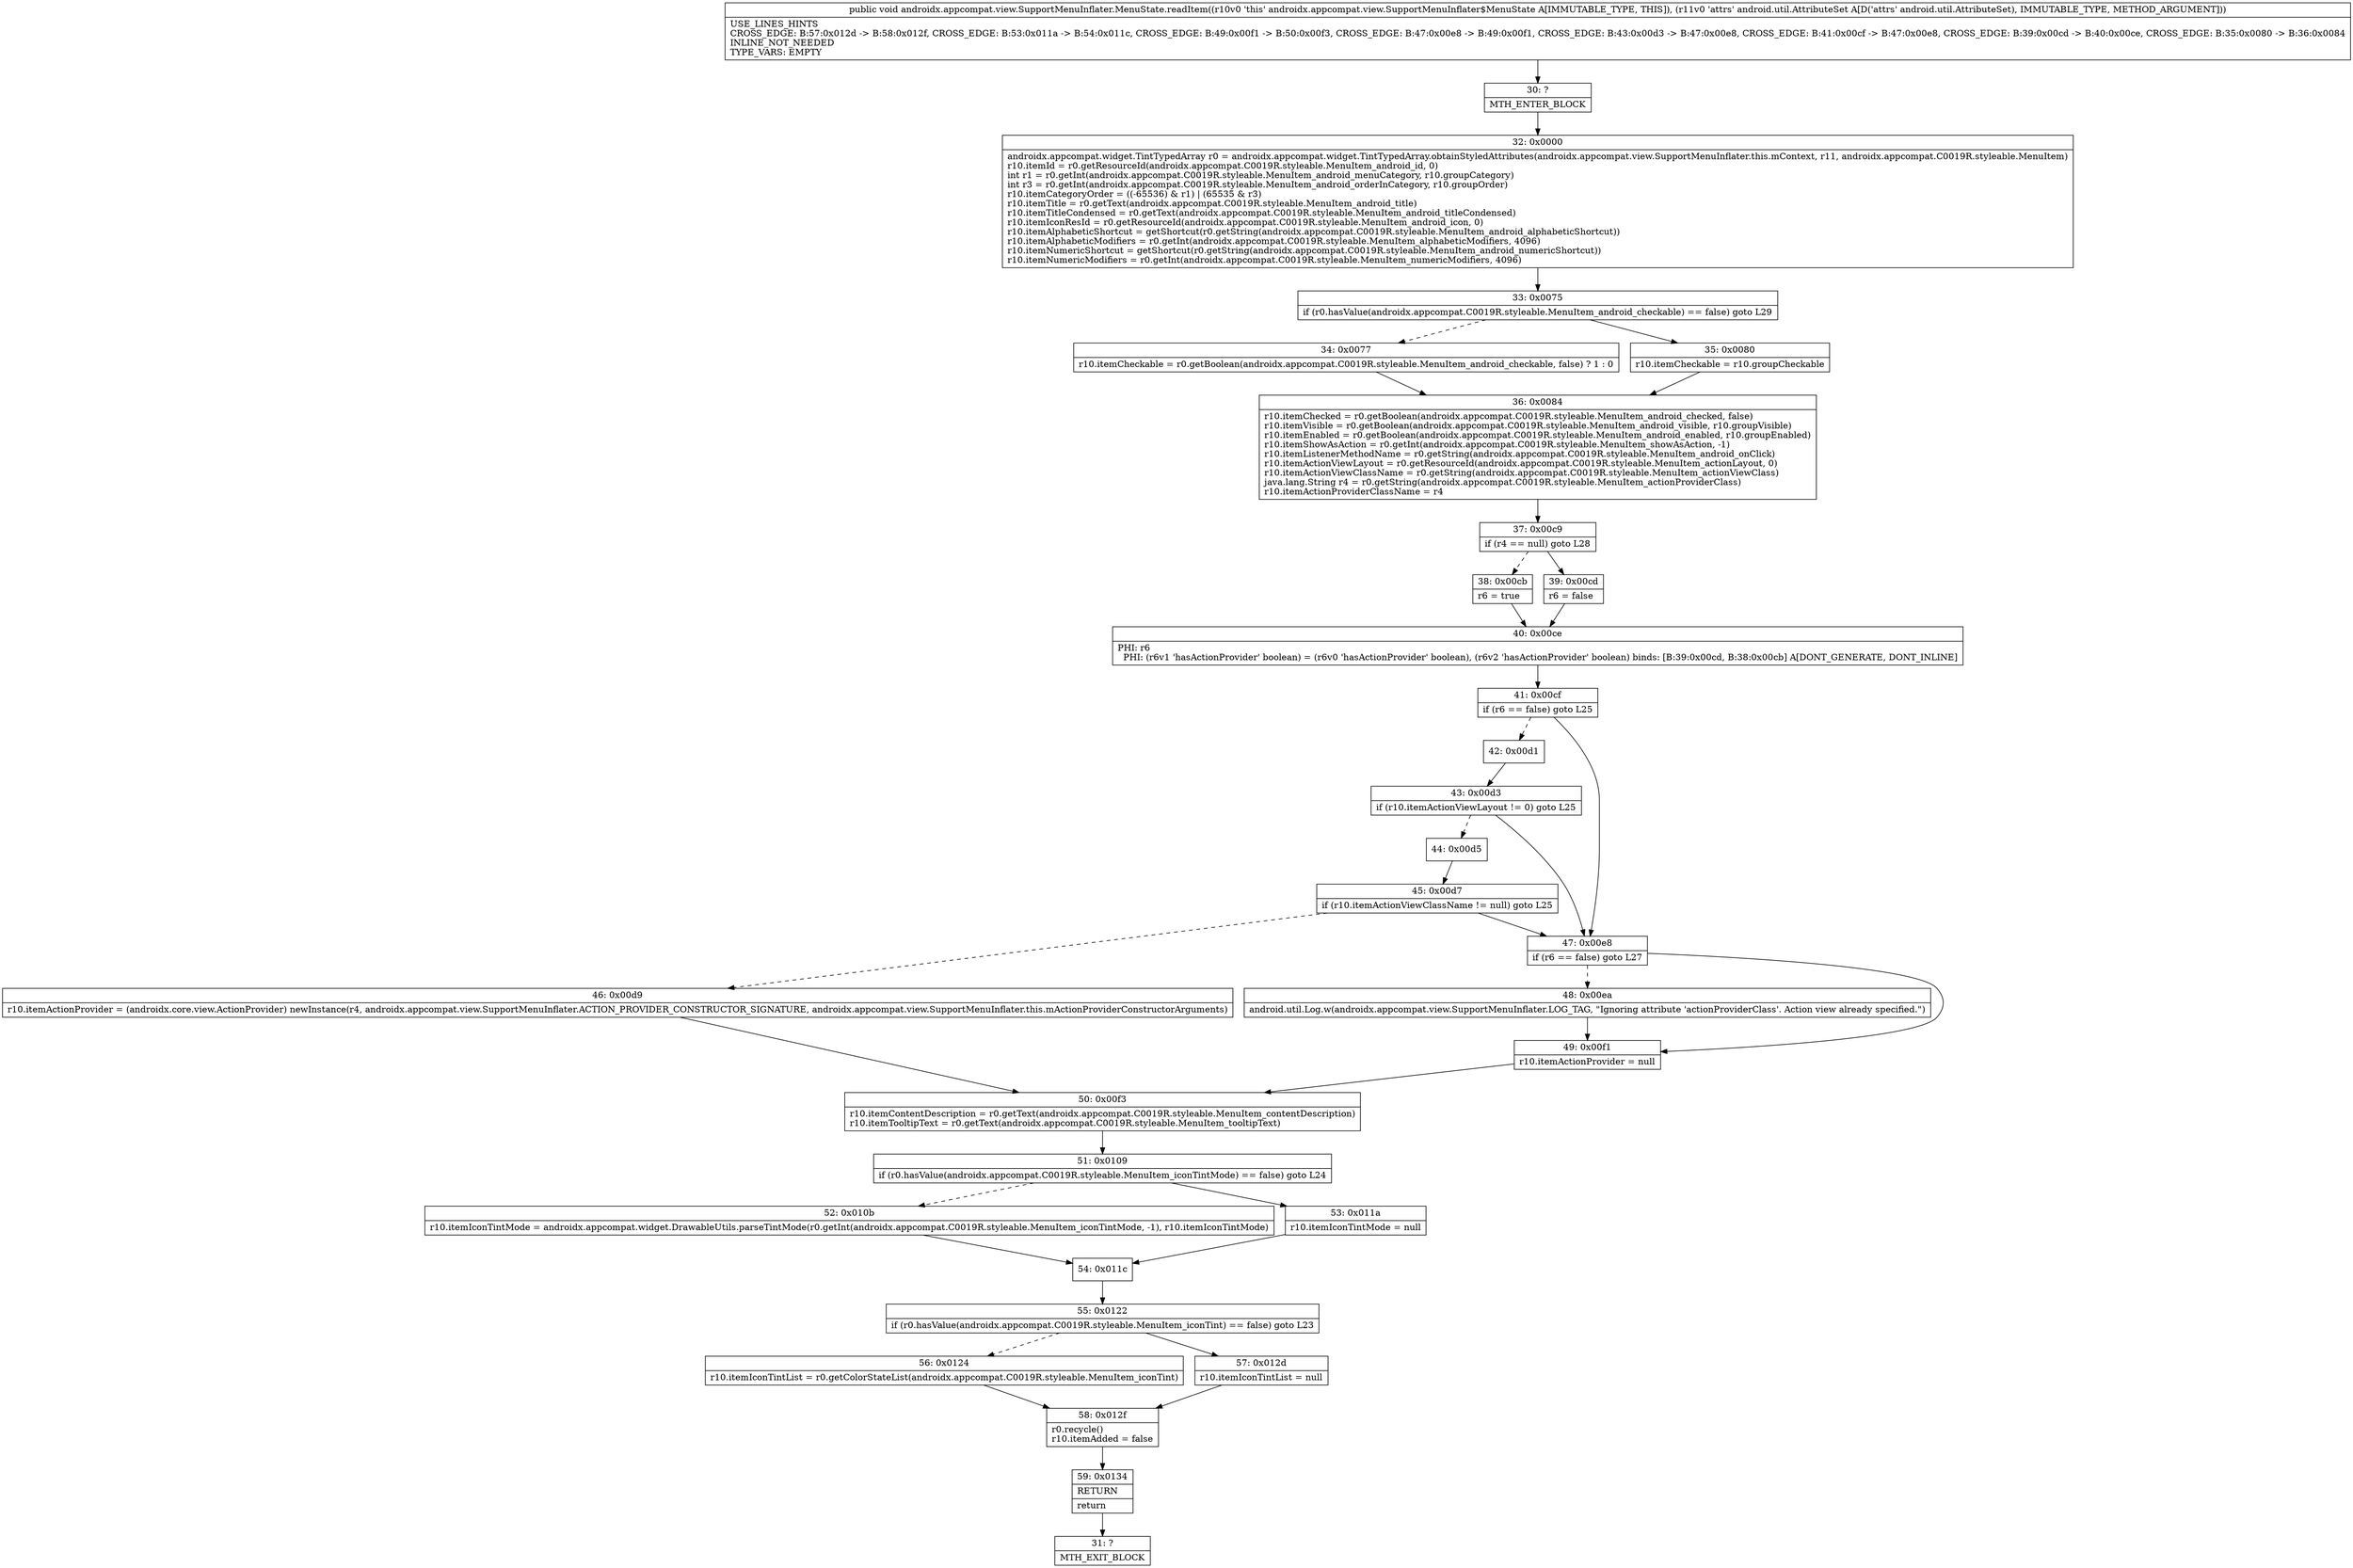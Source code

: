 digraph "CFG forandroidx.appcompat.view.SupportMenuInflater.MenuState.readItem(Landroid\/util\/AttributeSet;)V" {
Node_30 [shape=record,label="{30\:\ ?|MTH_ENTER_BLOCK\l}"];
Node_32 [shape=record,label="{32\:\ 0x0000|androidx.appcompat.widget.TintTypedArray r0 = androidx.appcompat.widget.TintTypedArray.obtainStyledAttributes(androidx.appcompat.view.SupportMenuInflater.this.mContext, r11, androidx.appcompat.C0019R.styleable.MenuItem)\lr10.itemId = r0.getResourceId(androidx.appcompat.C0019R.styleable.MenuItem_android_id, 0)\lint r1 = r0.getInt(androidx.appcompat.C0019R.styleable.MenuItem_android_menuCategory, r10.groupCategory)\lint r3 = r0.getInt(androidx.appcompat.C0019R.styleable.MenuItem_android_orderInCategory, r10.groupOrder)\lr10.itemCategoryOrder = ((\-65536) & r1) \| (65535 & r3)\lr10.itemTitle = r0.getText(androidx.appcompat.C0019R.styleable.MenuItem_android_title)\lr10.itemTitleCondensed = r0.getText(androidx.appcompat.C0019R.styleable.MenuItem_android_titleCondensed)\lr10.itemIconResId = r0.getResourceId(androidx.appcompat.C0019R.styleable.MenuItem_android_icon, 0)\lr10.itemAlphabeticShortcut = getShortcut(r0.getString(androidx.appcompat.C0019R.styleable.MenuItem_android_alphabeticShortcut))\lr10.itemAlphabeticModifiers = r0.getInt(androidx.appcompat.C0019R.styleable.MenuItem_alphabeticModifiers, 4096)\lr10.itemNumericShortcut = getShortcut(r0.getString(androidx.appcompat.C0019R.styleable.MenuItem_android_numericShortcut))\lr10.itemNumericModifiers = r0.getInt(androidx.appcompat.C0019R.styleable.MenuItem_numericModifiers, 4096)\l}"];
Node_33 [shape=record,label="{33\:\ 0x0075|if (r0.hasValue(androidx.appcompat.C0019R.styleable.MenuItem_android_checkable) == false) goto L29\l}"];
Node_34 [shape=record,label="{34\:\ 0x0077|r10.itemCheckable = r0.getBoolean(androidx.appcompat.C0019R.styleable.MenuItem_android_checkable, false) ? 1 : 0\l}"];
Node_36 [shape=record,label="{36\:\ 0x0084|r10.itemChecked = r0.getBoolean(androidx.appcompat.C0019R.styleable.MenuItem_android_checked, false)\lr10.itemVisible = r0.getBoolean(androidx.appcompat.C0019R.styleable.MenuItem_android_visible, r10.groupVisible)\lr10.itemEnabled = r0.getBoolean(androidx.appcompat.C0019R.styleable.MenuItem_android_enabled, r10.groupEnabled)\lr10.itemShowAsAction = r0.getInt(androidx.appcompat.C0019R.styleable.MenuItem_showAsAction, \-1)\lr10.itemListenerMethodName = r0.getString(androidx.appcompat.C0019R.styleable.MenuItem_android_onClick)\lr10.itemActionViewLayout = r0.getResourceId(androidx.appcompat.C0019R.styleable.MenuItem_actionLayout, 0)\lr10.itemActionViewClassName = r0.getString(androidx.appcompat.C0019R.styleable.MenuItem_actionViewClass)\ljava.lang.String r4 = r0.getString(androidx.appcompat.C0019R.styleable.MenuItem_actionProviderClass)\lr10.itemActionProviderClassName = r4\l}"];
Node_37 [shape=record,label="{37\:\ 0x00c9|if (r4 == null) goto L28\l}"];
Node_38 [shape=record,label="{38\:\ 0x00cb|r6 = true\l}"];
Node_40 [shape=record,label="{40\:\ 0x00ce|PHI: r6 \l  PHI: (r6v1 'hasActionProvider' boolean) = (r6v0 'hasActionProvider' boolean), (r6v2 'hasActionProvider' boolean) binds: [B:39:0x00cd, B:38:0x00cb] A[DONT_GENERATE, DONT_INLINE]\l}"];
Node_41 [shape=record,label="{41\:\ 0x00cf|if (r6 == false) goto L25\l}"];
Node_42 [shape=record,label="{42\:\ 0x00d1}"];
Node_43 [shape=record,label="{43\:\ 0x00d3|if (r10.itemActionViewLayout != 0) goto L25\l}"];
Node_44 [shape=record,label="{44\:\ 0x00d5}"];
Node_45 [shape=record,label="{45\:\ 0x00d7|if (r10.itemActionViewClassName != null) goto L25\l}"];
Node_46 [shape=record,label="{46\:\ 0x00d9|r10.itemActionProvider = (androidx.core.view.ActionProvider) newInstance(r4, androidx.appcompat.view.SupportMenuInflater.ACTION_PROVIDER_CONSTRUCTOR_SIGNATURE, androidx.appcompat.view.SupportMenuInflater.this.mActionProviderConstructorArguments)\l}"];
Node_50 [shape=record,label="{50\:\ 0x00f3|r10.itemContentDescription = r0.getText(androidx.appcompat.C0019R.styleable.MenuItem_contentDescription)\lr10.itemTooltipText = r0.getText(androidx.appcompat.C0019R.styleable.MenuItem_tooltipText)\l}"];
Node_51 [shape=record,label="{51\:\ 0x0109|if (r0.hasValue(androidx.appcompat.C0019R.styleable.MenuItem_iconTintMode) == false) goto L24\l}"];
Node_52 [shape=record,label="{52\:\ 0x010b|r10.itemIconTintMode = androidx.appcompat.widget.DrawableUtils.parseTintMode(r0.getInt(androidx.appcompat.C0019R.styleable.MenuItem_iconTintMode, \-1), r10.itemIconTintMode)\l}"];
Node_54 [shape=record,label="{54\:\ 0x011c}"];
Node_55 [shape=record,label="{55\:\ 0x0122|if (r0.hasValue(androidx.appcompat.C0019R.styleable.MenuItem_iconTint) == false) goto L23\l}"];
Node_56 [shape=record,label="{56\:\ 0x0124|r10.itemIconTintList = r0.getColorStateList(androidx.appcompat.C0019R.styleable.MenuItem_iconTint)\l}"];
Node_58 [shape=record,label="{58\:\ 0x012f|r0.recycle()\lr10.itemAdded = false\l}"];
Node_59 [shape=record,label="{59\:\ 0x0134|RETURN\l|return\l}"];
Node_31 [shape=record,label="{31\:\ ?|MTH_EXIT_BLOCK\l}"];
Node_57 [shape=record,label="{57\:\ 0x012d|r10.itemIconTintList = null\l}"];
Node_53 [shape=record,label="{53\:\ 0x011a|r10.itemIconTintMode = null\l}"];
Node_47 [shape=record,label="{47\:\ 0x00e8|if (r6 == false) goto L27\l}"];
Node_48 [shape=record,label="{48\:\ 0x00ea|android.util.Log.w(androidx.appcompat.view.SupportMenuInflater.LOG_TAG, \"Ignoring attribute 'actionProviderClass'. Action view already specified.\")\l}"];
Node_49 [shape=record,label="{49\:\ 0x00f1|r10.itemActionProvider = null\l}"];
Node_39 [shape=record,label="{39\:\ 0x00cd|r6 = false\l}"];
Node_35 [shape=record,label="{35\:\ 0x0080|r10.itemCheckable = r10.groupCheckable\l}"];
MethodNode[shape=record,label="{public void androidx.appcompat.view.SupportMenuInflater.MenuState.readItem((r10v0 'this' androidx.appcompat.view.SupportMenuInflater$MenuState A[IMMUTABLE_TYPE, THIS]), (r11v0 'attrs' android.util.AttributeSet A[D('attrs' android.util.AttributeSet), IMMUTABLE_TYPE, METHOD_ARGUMENT]))  | USE_LINES_HINTS\lCROSS_EDGE: B:57:0x012d \-\> B:58:0x012f, CROSS_EDGE: B:53:0x011a \-\> B:54:0x011c, CROSS_EDGE: B:49:0x00f1 \-\> B:50:0x00f3, CROSS_EDGE: B:47:0x00e8 \-\> B:49:0x00f1, CROSS_EDGE: B:43:0x00d3 \-\> B:47:0x00e8, CROSS_EDGE: B:41:0x00cf \-\> B:47:0x00e8, CROSS_EDGE: B:39:0x00cd \-\> B:40:0x00ce, CROSS_EDGE: B:35:0x0080 \-\> B:36:0x0084\lINLINE_NOT_NEEDED\lTYPE_VARS: EMPTY\l}"];
MethodNode -> Node_30;Node_30 -> Node_32;
Node_32 -> Node_33;
Node_33 -> Node_34[style=dashed];
Node_33 -> Node_35;
Node_34 -> Node_36;
Node_36 -> Node_37;
Node_37 -> Node_38[style=dashed];
Node_37 -> Node_39;
Node_38 -> Node_40;
Node_40 -> Node_41;
Node_41 -> Node_42[style=dashed];
Node_41 -> Node_47;
Node_42 -> Node_43;
Node_43 -> Node_44[style=dashed];
Node_43 -> Node_47;
Node_44 -> Node_45;
Node_45 -> Node_46[style=dashed];
Node_45 -> Node_47;
Node_46 -> Node_50;
Node_50 -> Node_51;
Node_51 -> Node_52[style=dashed];
Node_51 -> Node_53;
Node_52 -> Node_54;
Node_54 -> Node_55;
Node_55 -> Node_56[style=dashed];
Node_55 -> Node_57;
Node_56 -> Node_58;
Node_58 -> Node_59;
Node_59 -> Node_31;
Node_57 -> Node_58;
Node_53 -> Node_54;
Node_47 -> Node_48[style=dashed];
Node_47 -> Node_49;
Node_48 -> Node_49;
Node_49 -> Node_50;
Node_39 -> Node_40;
Node_35 -> Node_36;
}


